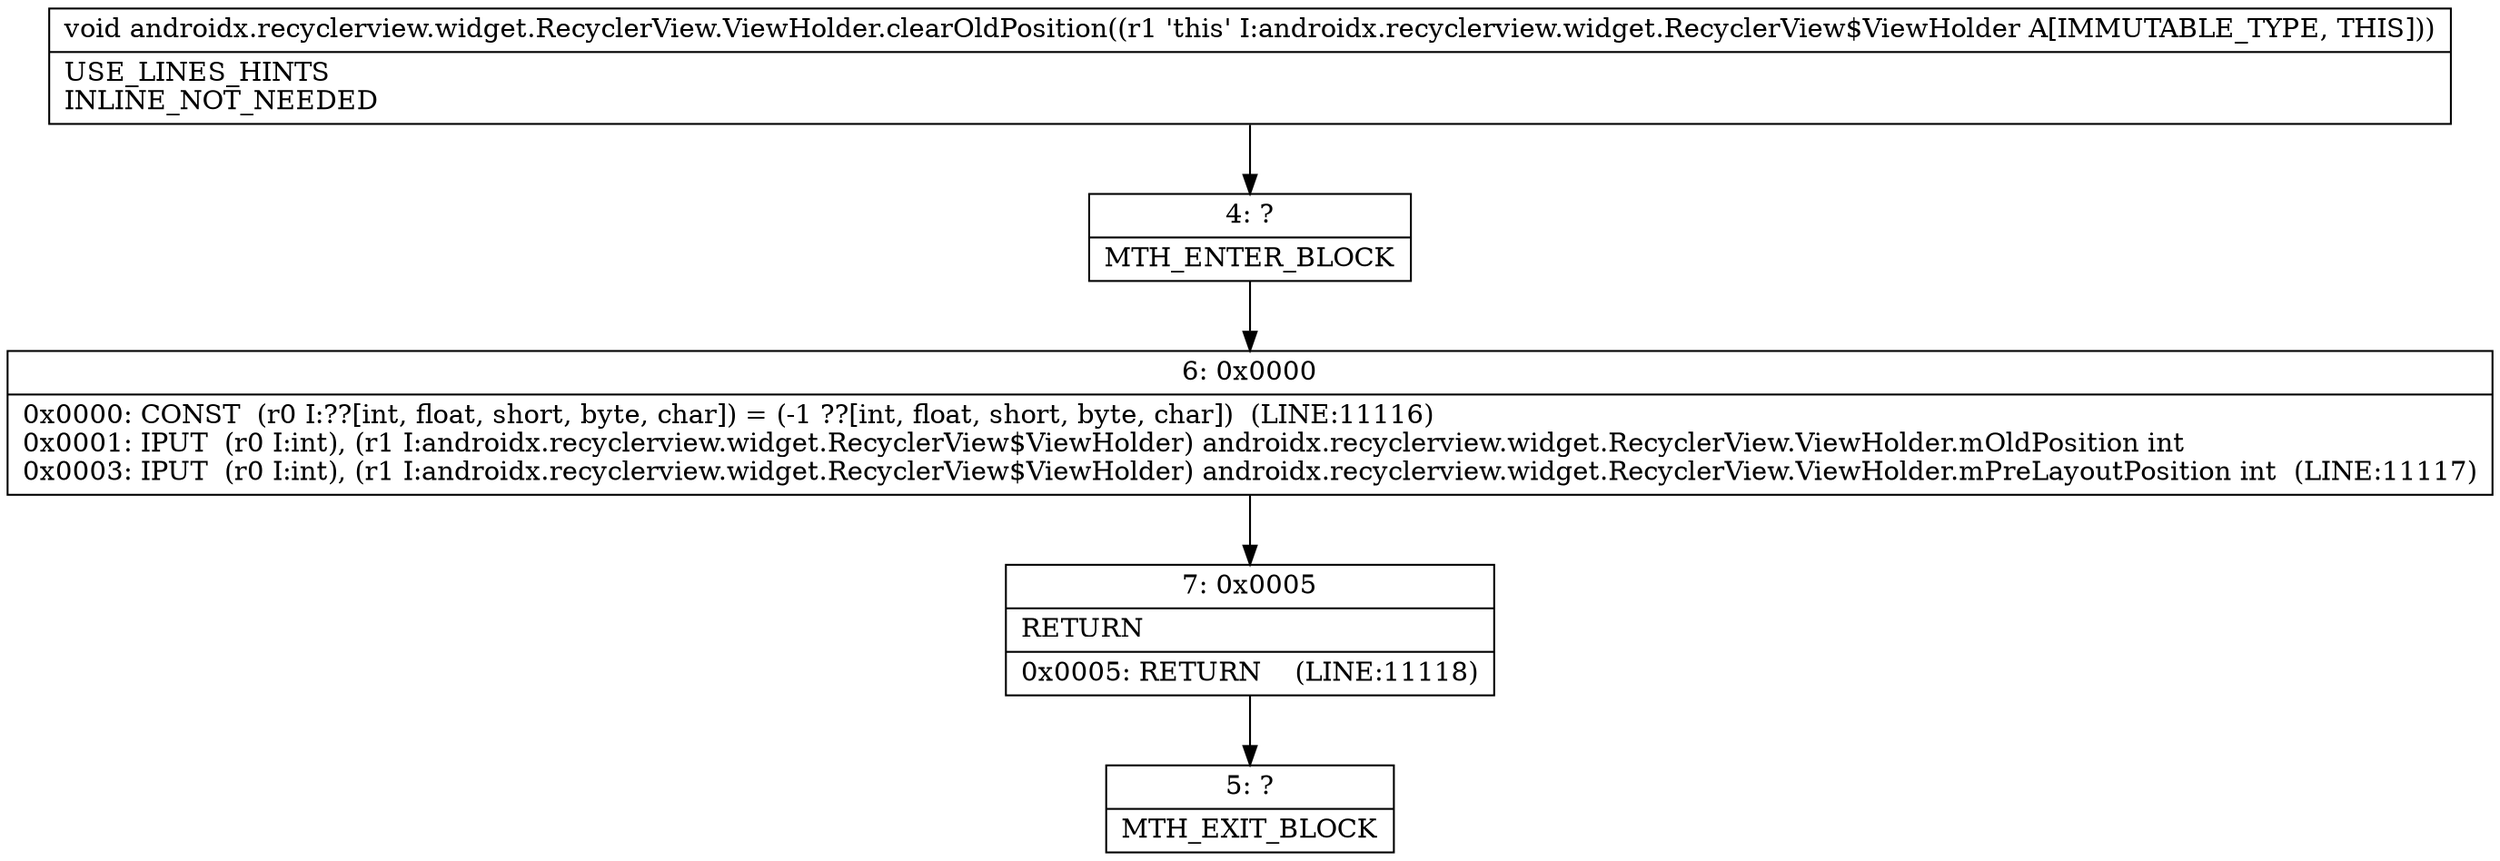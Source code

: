 digraph "CFG forandroidx.recyclerview.widget.RecyclerView.ViewHolder.clearOldPosition()V" {
Node_4 [shape=record,label="{4\:\ ?|MTH_ENTER_BLOCK\l}"];
Node_6 [shape=record,label="{6\:\ 0x0000|0x0000: CONST  (r0 I:??[int, float, short, byte, char]) = (\-1 ??[int, float, short, byte, char])  (LINE:11116)\l0x0001: IPUT  (r0 I:int), (r1 I:androidx.recyclerview.widget.RecyclerView$ViewHolder) androidx.recyclerview.widget.RecyclerView.ViewHolder.mOldPosition int \l0x0003: IPUT  (r0 I:int), (r1 I:androidx.recyclerview.widget.RecyclerView$ViewHolder) androidx.recyclerview.widget.RecyclerView.ViewHolder.mPreLayoutPosition int  (LINE:11117)\l}"];
Node_7 [shape=record,label="{7\:\ 0x0005|RETURN\l|0x0005: RETURN    (LINE:11118)\l}"];
Node_5 [shape=record,label="{5\:\ ?|MTH_EXIT_BLOCK\l}"];
MethodNode[shape=record,label="{void androidx.recyclerview.widget.RecyclerView.ViewHolder.clearOldPosition((r1 'this' I:androidx.recyclerview.widget.RecyclerView$ViewHolder A[IMMUTABLE_TYPE, THIS]))  | USE_LINES_HINTS\lINLINE_NOT_NEEDED\l}"];
MethodNode -> Node_4;Node_4 -> Node_6;
Node_6 -> Node_7;
Node_7 -> Node_5;
}

